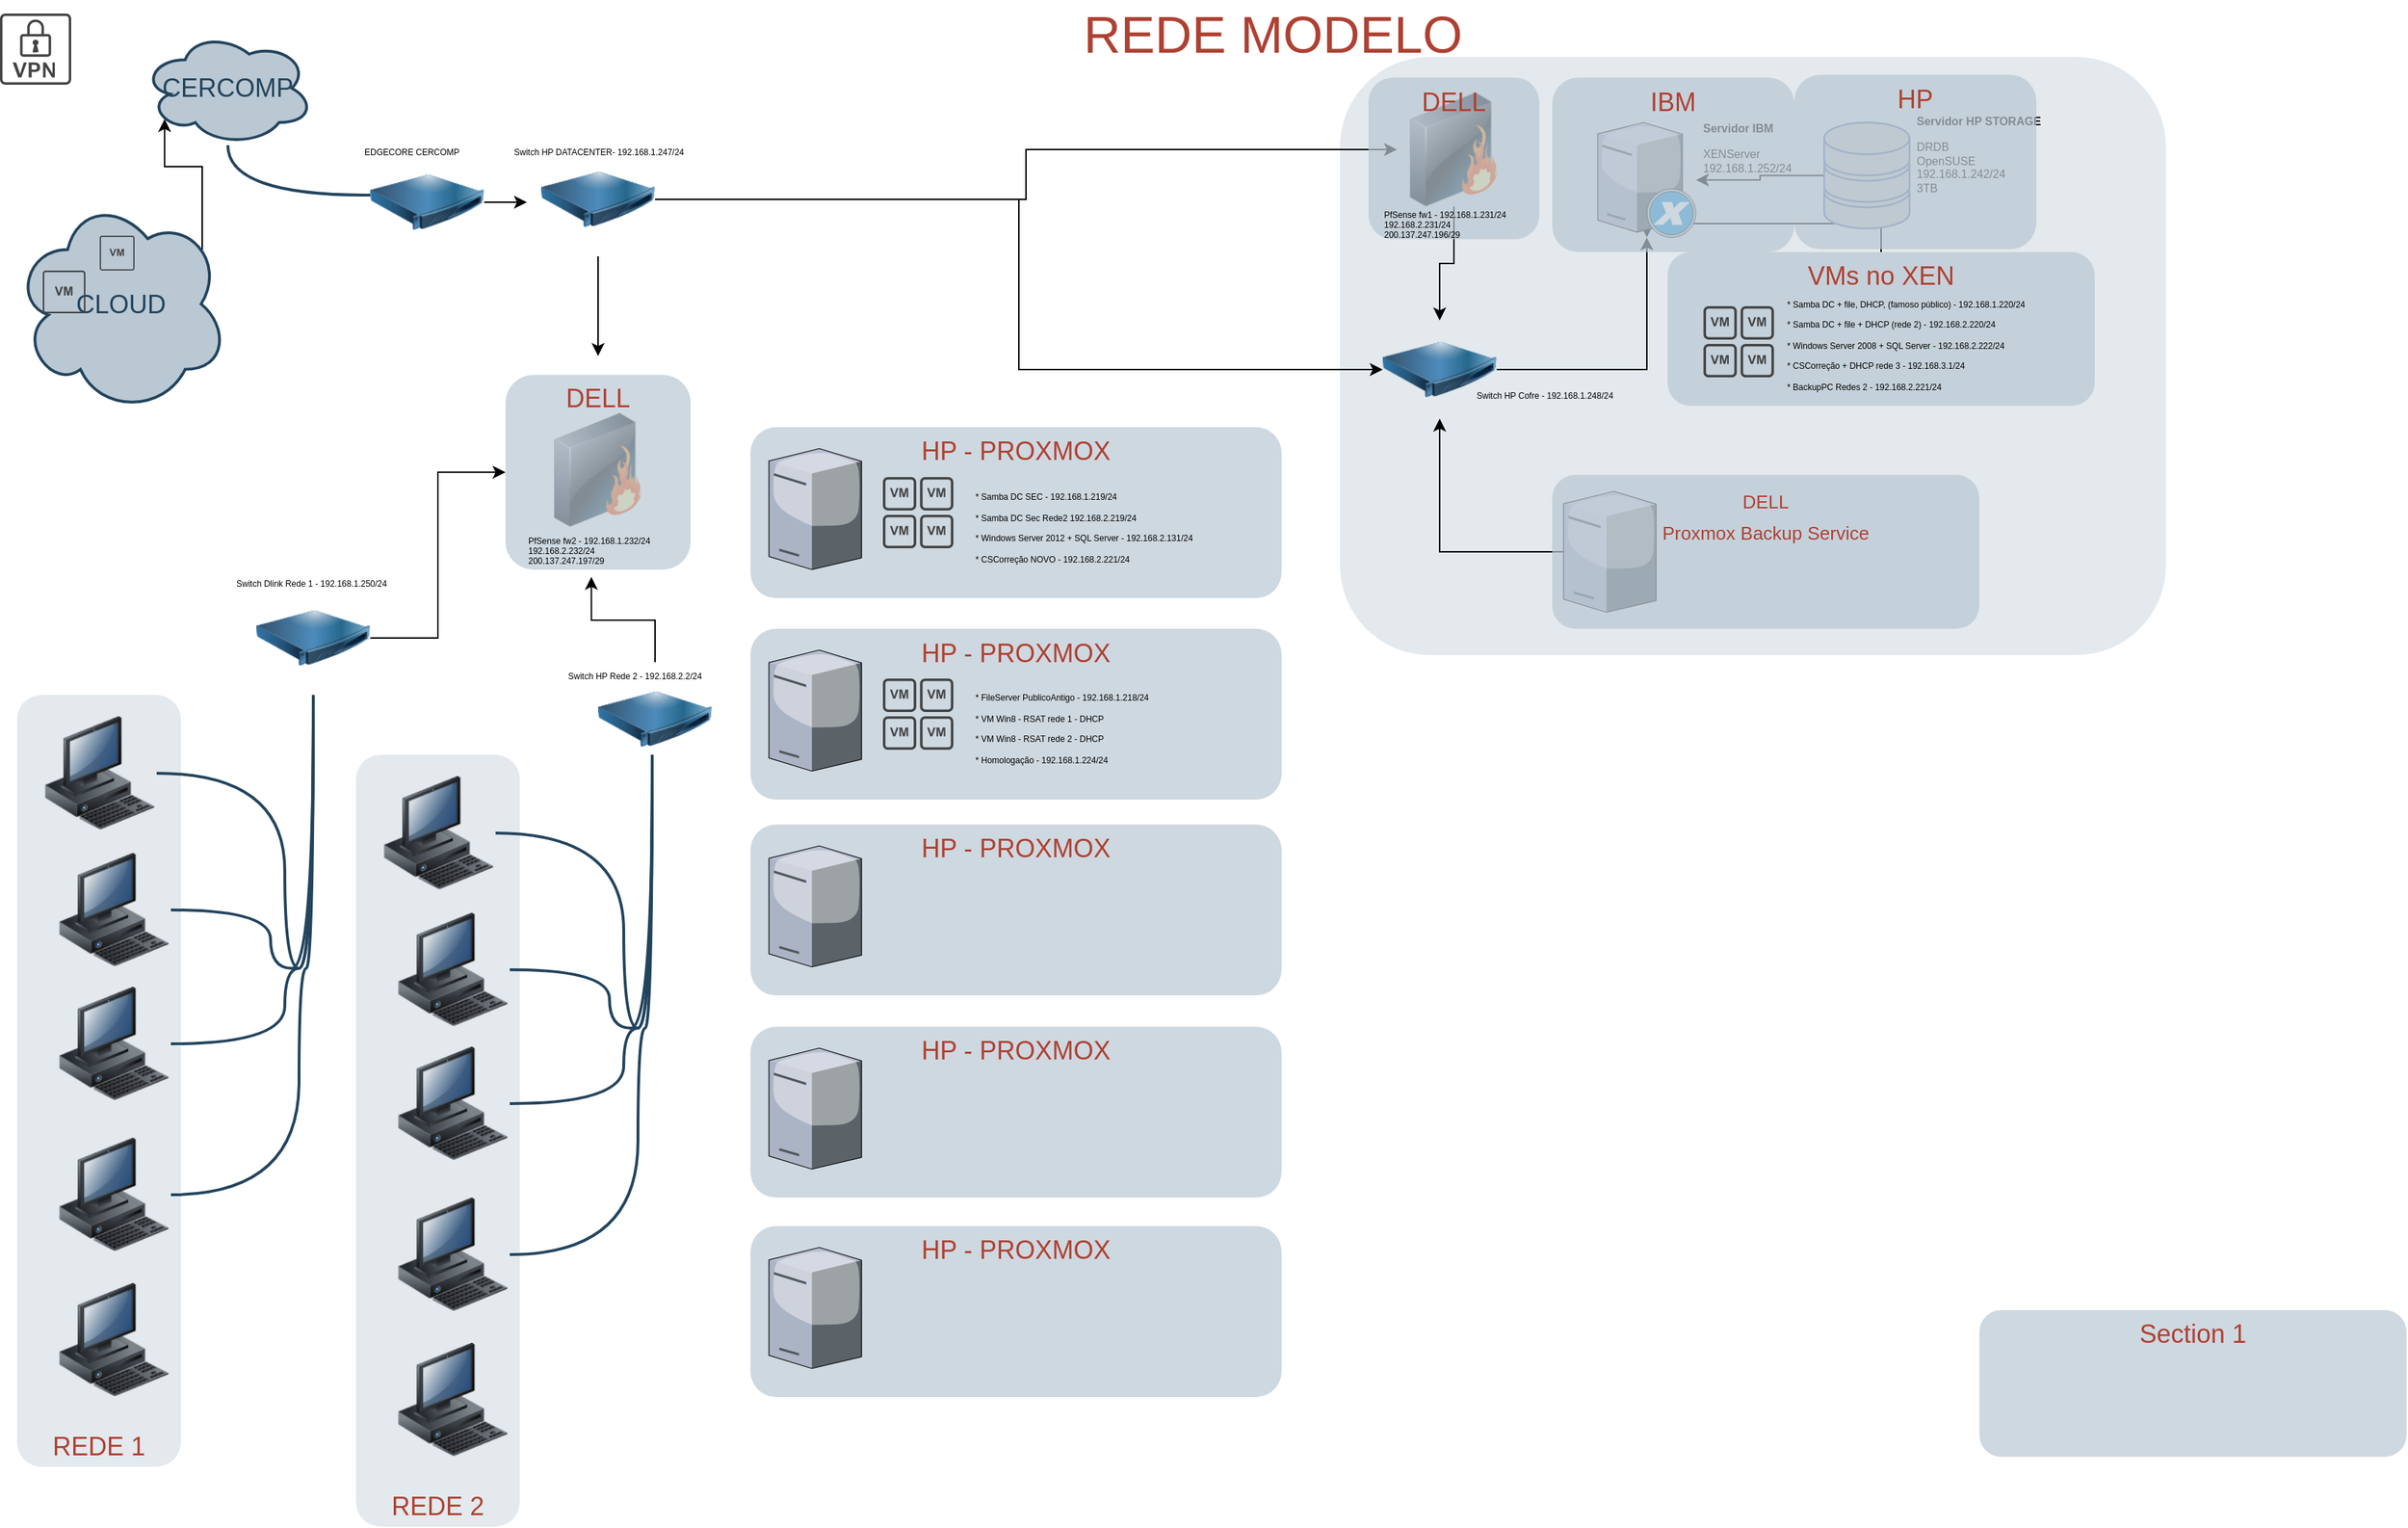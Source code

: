 <mxfile version="20.0.4" type="github">
  <diagram id="a45cf8ec-cd66-6f27-3ac3-be6e809c9e4a" name="Page-1">
    <mxGraphModel dx="1303" dy="700" grid="1" gridSize="10" guides="1" tooltips="1" connect="1" arrows="1" fold="1" page="1" pageScale="1" pageWidth="827" pageHeight="1169" background="none" math="0" shadow="0">
      <root>
        <mxCell id="0" />
        <mxCell id="1" parent="0" />
        <mxCell id="3" value="" style="rounded=1;whiteSpace=wrap;html=1;shadow=0;strokeColor=none;fillColor=#BAC8D3;gradientColor=none;fontSize=18;fontColor=#F08705;opacity=40;fontStyle=0;strokeWidth=3;" parent="1" vertex="1">
          <mxGeometry x="951" y="40" width="580" height="420" as="geometry" />
        </mxCell>
        <mxCell id="4" value="&lt;span&gt;Section 1&lt;/span&gt;" style="rounded=1;whiteSpace=wrap;html=1;shadow=0;strokeColor=none;fillColor=#BAC8D3;gradientColor=none;fontSize=18;fontColor=#AE4132;verticalAlign=top;opacity=70;fontStyle=0;strokeWidth=3;" parent="1" vertex="1">
          <mxGeometry x="1400" y="920" width="300" height="103" as="geometry" />
        </mxCell>
        <mxCell id="lxL178eFW0DsgaRUMhwb-195" style="edgeStyle=orthogonalEdgeStyle;rounded=0;orthogonalLoop=1;jettySize=auto;html=1;fontSize=6;" edge="1" parent="1" source="10" target="lxL178eFW0DsgaRUMhwb-188">
          <mxGeometry relative="1" as="geometry" />
        </mxCell>
        <mxCell id="10" value="VMs no XEN" style="rounded=1;whiteSpace=wrap;html=1;shadow=0;strokeColor=none;fillColor=#BAC8D3;gradientColor=none;fontSize=18;fontColor=#AE4132;verticalAlign=top;opacity=70;fontStyle=0;strokeWidth=3;" parent="1" vertex="1">
          <mxGeometry x="1181" y="177" width="300" height="108" as="geometry" />
        </mxCell>
        <mxCell id="16" value="REDE 1" style="rounded=1;whiteSpace=wrap;html=1;shadow=0;strokeColor=none;fillColor=#BAC8D3;gradientColor=none;fontSize=18;fontColor=#AE4132;verticalAlign=bottom;fontStyle=0;opacity=40;strokeWidth=3;" parent="1" vertex="1">
          <mxGeometry x="22" y="488" width="115" height="542" as="geometry" />
        </mxCell>
        <mxCell id="49" value="CERCOMP" style="ellipse;shape=cloud;whiteSpace=wrap;html=1;shadow=0;strokeColor=#23445D;fillColor=#BAC8D3;gradientColor=none;fontSize=18;fontColor=#23445D;fontStyle=0;gradientDirection=north;strokeWidth=2;" parent="1" vertex="1">
          <mxGeometry x="110" y="22" width="120" height="80" as="geometry" />
        </mxCell>
        <mxCell id="lxL178eFW0DsgaRUMhwb-231" style="edgeStyle=orthogonalEdgeStyle;rounded=0;orthogonalLoop=1;jettySize=auto;html=1;exitX=0.88;exitY=0.25;exitDx=0;exitDy=0;exitPerimeter=0;entryX=0.13;entryY=0.77;entryDx=0;entryDy=0;entryPerimeter=0;fontSize=13;" edge="1" parent="1" source="50" target="49">
          <mxGeometry relative="1" as="geometry" />
        </mxCell>
        <mxCell id="50" value="CLOUD" style="ellipse;shape=cloud;whiteSpace=wrap;html=1;shadow=0;strokeColor=#23445D;fillColor=#BAC8D3;gradientColor=none;fontSize=18;fontColor=#23445D;fontStyle=0;gradientDirection=north;strokeWidth=2;" parent="1" vertex="1">
          <mxGeometry x="20" y="137" width="150" height="153" as="geometry" />
        </mxCell>
        <mxCell id="79" value="" style="image;html=1;image=img/lib/clip_art/computers/Workstation_128x128.png;shadow=0;strokeColor=#000000;fillColor=#FFFFFF;gradientColor=none;fontSize=18;fontColor=#F08705;fontStyle=0" parent="1" vertex="1">
          <mxGeometry x="40" y="503" width="80" height="80" as="geometry" />
        </mxCell>
        <mxCell id="80" value="" style="image;html=1;image=img/lib/clip_art/computers/Workstation_128x128.png;shadow=0;strokeColor=#000000;fillColor=#FFFFFF;gradientColor=none;fontSize=18;fontColor=#F08705;fontStyle=0" parent="1" vertex="1">
          <mxGeometry x="50" y="599" width="80" height="80" as="geometry" />
        </mxCell>
        <mxCell id="81" value="" style="image;html=1;image=img/lib/clip_art/computers/Workstation_128x128.png;shadow=0;strokeColor=#000000;fillColor=#FFFFFF;gradientColor=none;fontSize=18;fontColor=#F08705;fontStyle=0" parent="1" vertex="1">
          <mxGeometry x="50" y="693" width="80" height="80" as="geometry" />
        </mxCell>
        <mxCell id="115" style="edgeStyle=orthogonalEdgeStyle;rounded=0;html=1;startArrow=none;startFill=0;endArrow=none;endFill=0;fontSize=18;fontColor=#F08705;strokeColor=#23445D;strokeWidth=2;curved=1;fontStyle=0" parent="1" target="49" edge="1">
          <mxGeometry relative="1" as="geometry">
            <mxPoint x="270" y="137" as="sourcePoint" />
          </mxGeometry>
        </mxCell>
        <mxCell id="117" style="edgeStyle=orthogonalEdgeStyle;rounded=0;html=1;startArrow=none;startFill=0;endArrow=none;endFill=0;fontSize=18;fontColor=#F08705;strokeColor=#23445D;strokeWidth=2;curved=1;fontStyle=0" parent="1" target="79" edge="1">
          <mxGeometry relative="1" as="geometry">
            <Array as="points">
              <mxPoint x="210" y="680" />
              <mxPoint x="210" y="543" />
            </Array>
            <mxPoint x="230" y="490" as="sourcePoint" />
          </mxGeometry>
        </mxCell>
        <mxCell id="118" style="edgeStyle=orthogonalEdgeStyle;rounded=0;html=1;startArrow=none;startFill=0;endArrow=none;endFill=0;fontSize=18;fontColor=#F08705;strokeColor=#23445D;strokeWidth=2;curved=1;fontStyle=0" parent="1" target="80" edge="1">
          <mxGeometry relative="1" as="geometry">
            <Array as="points">
              <mxPoint x="200" y="680" />
              <mxPoint x="200" y="639" />
            </Array>
            <mxPoint x="230" y="500" as="sourcePoint" />
          </mxGeometry>
        </mxCell>
        <mxCell id="119" style="edgeStyle=orthogonalEdgeStyle;rounded=0;html=1;startArrow=none;startFill=0;endArrow=none;endFill=0;fontSize=18;fontColor=#F08705;strokeColor=#23445D;strokeWidth=2;curved=1;fontStyle=0" parent="1" target="81" edge="1">
          <mxGeometry relative="1" as="geometry">
            <Array as="points">
              <mxPoint x="210" y="680" />
              <mxPoint x="210" y="733" />
            </Array>
            <mxPoint x="230" y="510" as="sourcePoint" />
          </mxGeometry>
        </mxCell>
        <mxCell id="156" value="" style="image;html=1;image=img/lib/clip_art/computers/Workstation_128x128.png;shadow=0;strokeColor=#000000;fillColor=#FFFFFF;gradientColor=none;fontSize=18;fontColor=#F08705;fontStyle=0" parent="1" vertex="1">
          <mxGeometry x="50" y="799" width="80" height="80" as="geometry" />
        </mxCell>
        <mxCell id="157" value="" style="image;html=1;image=img/lib/clip_art/computers/Workstation_128x128.png;shadow=0;strokeColor=#000000;fillColor=#FFFFFF;gradientColor=none;fontSize=18;fontColor=#F08705;fontStyle=0" parent="1" vertex="1">
          <mxGeometry x="50" y="901" width="80" height="80" as="geometry" />
        </mxCell>
        <mxCell id="158" style="edgeStyle=orthogonalEdgeStyle;rounded=0;html=1;startArrow=none;startFill=0;endArrow=none;endFill=0;fontSize=18;fontColor=#F08705;strokeColor=#23445D;strokeWidth=2;curved=1;fontStyle=0" parent="1" source="156" target="lxL178eFW0DsgaRUMhwb-215" edge="1">
          <mxGeometry relative="1" as="geometry">
            <Array as="points">
              <mxPoint x="220" y="839" />
              <mxPoint x="220" y="680" />
              <mxPoint x="230" y="680" />
            </Array>
            <mxPoint x="400" y="680" as="targetPoint" />
          </mxGeometry>
        </mxCell>
        <mxCell id="lxL178eFW0DsgaRUMhwb-182" style="edgeStyle=orthogonalEdgeStyle;rounded=0;orthogonalLoop=1;jettySize=auto;html=1;" edge="1" parent="1" source="162" target="lxL178eFW0DsgaRUMhwb-179">
          <mxGeometry relative="1" as="geometry">
            <mxPoint x="570" y="200" as="targetPoint" />
          </mxGeometry>
        </mxCell>
        <mxCell id="lxL178eFW0DsgaRUMhwb-199" style="edgeStyle=orthogonalEdgeStyle;rounded=0;orthogonalLoop=1;jettySize=auto;html=1;entryX=0;entryY=0.5;entryDx=0;entryDy=0;fontSize=6;" edge="1" parent="1" source="162" target="lxL178eFW0DsgaRUMhwb-184">
          <mxGeometry relative="1" as="geometry" />
        </mxCell>
        <mxCell id="lxL178eFW0DsgaRUMhwb-210" style="edgeStyle=orthogonalEdgeStyle;rounded=0;orthogonalLoop=1;jettySize=auto;html=1;fontSize=13;" edge="1" parent="1" source="162">
          <mxGeometry relative="1" as="geometry">
            <mxPoint x="430" y="250" as="targetPoint" />
          </mxGeometry>
        </mxCell>
        <mxCell id="162" value="" style="image;html=1;image=img/lib/clip_art/networking/Concentrator_128x128.png;shadow=0;strokeColor=#000000;fillColor=#F2F2F2;gradientColor=none;fontSize=18;fontColor=#F08705;fontStyle=0" parent="1" vertex="1">
          <mxGeometry x="390" y="100" width="80" height="80" as="geometry" />
        </mxCell>
        <mxCell id="168" value="&lt;div&gt;REDE MODELO&lt;/div&gt;" style="text;html=1;strokeColor=none;fillColor=none;align=center;verticalAlign=middle;whiteSpace=wrap;overflow=hidden;shadow=0;fontSize=36;fontColor=#AE4132;fontStyle=0" parent="1" vertex="1">
          <mxGeometry x="214" width="1380" height="45" as="geometry" />
        </mxCell>
        <mxCell id="171" style="edgeStyle=orthogonalEdgeStyle;rounded=0;jumpStyle=none;html=1;exitX=0;exitY=0.5;entryX=0;entryY=0.5;shadow=0;labelBackgroundColor=none;startArrow=none;startFill=0;endArrow=classic;endFill=1;endSize=6;jettySize=auto;orthogonalLoop=1;strokeColor=#23445D;strokeWidth=2;fillColor=#F08705;fontFamily=Helvetica;fontSize=14;fontColor=#F08705;align=left;fontStyle=0" parent="1" source="168" target="168" edge="1">
          <mxGeometry relative="1" as="geometry" />
        </mxCell>
        <mxCell id="lxL178eFW0DsgaRUMhwb-172" value="" style="image;html=1;image=img/lib/clip_art/networking/Firewall_128x128.png;shadow=0;strokeColor=#000000;fillColor=#FFFFFF;gradientColor=none;fontSize=18;fontColor=#F08705;fontStyle=0" vertex="1" parent="1">
          <mxGeometry x="390" y="290" width="80" height="80" as="geometry" />
        </mxCell>
        <mxCell id="lxL178eFW0DsgaRUMhwb-178" style="edgeStyle=orthogonalEdgeStyle;rounded=0;orthogonalLoop=1;jettySize=auto;html=1;exitX=1;exitY=0.5;exitDx=0;exitDy=0;" edge="1" parent="1" source="lxL178eFW0DsgaRUMhwb-173">
          <mxGeometry relative="1" as="geometry">
            <mxPoint x="380" y="141.667" as="targetPoint" />
          </mxGeometry>
        </mxCell>
        <mxCell id="lxL178eFW0DsgaRUMhwb-173" value="" style="image;html=1;image=img/lib/clip_art/networking/Concentrator_128x128.png;shadow=0;strokeColor=#000000;fillColor=#F2F2F2;gradientColor=none;fontSize=18;fontColor=#F08705;fontStyle=0" vertex="1" parent="1">
          <mxGeometry x="270" y="102" width="80" height="80" as="geometry" />
        </mxCell>
        <mxCell id="lxL178eFW0DsgaRUMhwb-185" value="" style="edgeStyle=orthogonalEdgeStyle;rounded=0;orthogonalLoop=1;jettySize=auto;html=1;" edge="1" parent="1" source="lxL178eFW0DsgaRUMhwb-179" target="lxL178eFW0DsgaRUMhwb-184">
          <mxGeometry relative="1" as="geometry" />
        </mxCell>
        <mxCell id="lxL178eFW0DsgaRUMhwb-179" value="" style="image;html=1;image=img/lib/clip_art/networking/Firewall_128x128.png;shadow=0;strokeColor=#000000;fillColor=#FFFFFF;gradientColor=none;fontSize=18;fontColor=#F08705;fontStyle=0" vertex="1" parent="1">
          <mxGeometry x="991" y="65" width="80" height="80" as="geometry" />
        </mxCell>
        <mxCell id="lxL178eFW0DsgaRUMhwb-187" style="edgeStyle=orthogonalEdgeStyle;rounded=0;orthogonalLoop=1;jettySize=auto;html=1;" edge="1" parent="1" source="lxL178eFW0DsgaRUMhwb-184" target="lxL178eFW0DsgaRUMhwb-188">
          <mxGeometry relative="1" as="geometry">
            <mxPoint x="1181" y="145" as="targetPoint" />
          </mxGeometry>
        </mxCell>
        <mxCell id="lxL178eFW0DsgaRUMhwb-184" value="" style="image;html=1;image=img/lib/clip_art/networking/Concentrator_128x128.png;shadow=0;strokeColor=#000000;fillColor=#F2F2F2;gradientColor=none;fontSize=18;fontColor=#F08705;fontStyle=0" vertex="1" parent="1">
          <mxGeometry x="981" y="225" width="80" height="69" as="geometry" />
        </mxCell>
        <mxCell id="lxL178eFW0DsgaRUMhwb-188" value="" style="verticalLabelPosition=bottom;sketch=0;aspect=fixed;html=1;verticalAlign=top;strokeColor=none;align=center;outlineConnect=0;shape=mxgraph.citrix.xencenter;" vertex="1" parent="1">
          <mxGeometry x="1132" y="86" width="69" height="80.8" as="geometry" />
        </mxCell>
        <mxCell id="lxL178eFW0DsgaRUMhwb-192" style="edgeStyle=orthogonalEdgeStyle;rounded=0;orthogonalLoop=1;jettySize=auto;html=1;fontSize=8;" edge="1" parent="1" source="lxL178eFW0DsgaRUMhwb-189" target="lxL178eFW0DsgaRUMhwb-188">
          <mxGeometry relative="1" as="geometry" />
        </mxCell>
        <mxCell id="lxL178eFW0DsgaRUMhwb-189" value="" style="fontColor=#0066CC;verticalAlign=top;verticalLabelPosition=bottom;labelPosition=center;align=center;html=1;outlineConnect=0;fillColor=#CCCCCC;strokeColor=#6881B3;gradientColor=none;gradientDirection=north;strokeWidth=2;shape=mxgraph.networks.storage;" vertex="1" parent="1">
          <mxGeometry x="1291" y="86" width="60" height="74.5" as="geometry" />
        </mxCell>
        <mxCell id="lxL178eFW0DsgaRUMhwb-190" value="&lt;h1 style=&quot;font-size: 8px;&quot;&gt;Servidor IBM&lt;br&gt;&lt;/h1&gt;&lt;p style=&quot;font-size: 8px;&quot;&gt;&lt;font style=&quot;font-size: 8px;&quot;&gt;XENServer&lt;br&gt;192.168.1.252/24&lt;br&gt;&lt;/font&gt;&lt;/p&gt;&lt;p style=&quot;font-size: 8px;&quot;&gt;&lt;font style=&quot;font-size: 8px;&quot;&gt;&lt;br&gt;&lt;/font&gt;&lt;/p&gt;" style="text;html=1;strokeColor=none;fillColor=none;spacing=5;spacingTop=-20;whiteSpace=wrap;overflow=hidden;rounded=0;" vertex="1" parent="1">
          <mxGeometry x="1201" y="90.5" width="100" height="70" as="geometry" />
        </mxCell>
        <mxCell id="lxL178eFW0DsgaRUMhwb-191" value="&lt;h1 style=&quot;font-size: 8px;&quot;&gt;Servidor HP STORAGE&lt;br&gt;&lt;/h1&gt;&lt;p style=&quot;font-size: 8px;&quot;&gt;&lt;font style=&quot;font-size: 8px;&quot;&gt;DRDB&lt;br&gt;OpenSUSE&lt;br&gt;192.168.1.242/24&lt;br&gt;3TB&lt;br&gt;&lt;/font&gt;&lt;/p&gt;&lt;p style=&quot;font-size: 8px;&quot;&gt;&lt;font style=&quot;font-size: 8px;&quot;&gt;&lt;br&gt;&lt;/font&gt;&lt;/p&gt;" style="text;html=1;strokeColor=none;fillColor=none;spacing=5;spacingTop=-20;whiteSpace=wrap;overflow=hidden;rounded=0;" vertex="1" parent="1">
          <mxGeometry x="1351" y="86" width="100" height="70" as="geometry" />
        </mxCell>
        <mxCell id="lxL178eFW0DsgaRUMhwb-193" value="" style="sketch=0;pointerEvents=1;shadow=0;dashed=0;html=1;strokeColor=none;fillColor=#434445;aspect=fixed;labelPosition=center;verticalLabelPosition=bottom;verticalAlign=top;align=center;outlineConnect=0;shape=mxgraph.vvd.vm_group;fontSize=8;" vertex="1" parent="1">
          <mxGeometry x="1206.25" y="215" width="49.5" height="50" as="geometry" />
        </mxCell>
        <mxCell id="lxL178eFW0DsgaRUMhwb-194" value="&lt;font style=&quot;font-size: 6px;&quot;&gt;* Samba DC + file, DHCP, (famoso público) - 192.168.1.220/24&lt;br&gt;* Samba DC + file + DHCP (rede 2) - 192.168.2.220/24&lt;br&gt;* Windows Server 2008 + SQL Server - 192.168.2.222/24&lt;br&gt;* CSCorreção + DHCP rede 3 - 192.168.3.1/24 &lt;br&gt;* BackupPC Redes 2 - 192.168.2.221/24 &lt;br&gt;&lt;/font&gt;" style="text;html=1;strokeColor=none;fillColor=none;spacing=5;spacingTop=-20;whiteSpace=wrap;overflow=hidden;rounded=0;" vertex="1" parent="1">
          <mxGeometry x="1260" y="215" width="190" height="70" as="geometry" />
        </mxCell>
        <mxCell id="lxL178eFW0DsgaRUMhwb-196" value="IBM" style="rounded=1;whiteSpace=wrap;html=1;shadow=0;strokeColor=none;fillColor=#BAC8D3;gradientColor=none;fontSize=18;fontColor=#AE4132;verticalAlign=top;opacity=70;fontStyle=0;strokeWidth=3;" vertex="1" parent="1">
          <mxGeometry x="1100" y="54.5" width="170" height="122.5" as="geometry" />
        </mxCell>
        <mxCell id="lxL178eFW0DsgaRUMhwb-197" value="HP" style="rounded=1;whiteSpace=wrap;html=1;shadow=0;strokeColor=none;fillColor=#BAC8D3;gradientColor=none;fontSize=18;fontColor=#AE4132;verticalAlign=top;opacity=70;fontStyle=0;strokeWidth=3;" vertex="1" parent="1">
          <mxGeometry x="1270" y="52.5" width="170" height="122.5" as="geometry" />
        </mxCell>
        <mxCell id="lxL178eFW0DsgaRUMhwb-198" value="DELL" style="rounded=1;whiteSpace=wrap;html=1;shadow=0;strokeColor=none;fillColor=#BAC8D3;gradientColor=none;fontSize=18;fontColor=#AE4132;verticalAlign=top;opacity=70;fontStyle=0;strokeWidth=3;" vertex="1" parent="1">
          <mxGeometry x="971" y="54.5" width="120" height="113.5" as="geometry" />
        </mxCell>
        <mxCell id="lxL178eFW0DsgaRUMhwb-200" value="Switch HP Cofre - 192.168.1.248/24" style="text;strokeColor=none;fillColor=none;align=left;verticalAlign=top;spacingLeft=4;spacingRight=4;overflow=hidden;rotatable=0;points=[[0,0.5],[1,0.5]];portConstraint=eastwest;fontSize=6;" vertex="1" parent="1">
          <mxGeometry x="1041" y="268" width="110" height="26" as="geometry" />
        </mxCell>
        <mxCell id="lxL178eFW0DsgaRUMhwb-201" value="PfSense fw1 - 192.168.1.231/24&#xa;192.168.2.231/24&#xa;200.137.247.196/29" style="text;strokeColor=none;fillColor=none;align=left;verticalAlign=top;spacingLeft=4;spacingRight=4;overflow=hidden;rotatable=0;points=[[0,0.5],[1,0.5]];portConstraint=eastwest;fontSize=6;" vertex="1" parent="1">
          <mxGeometry x="976" y="141" width="110" height="36" as="geometry" />
        </mxCell>
        <mxCell id="lxL178eFW0DsgaRUMhwb-204" style="edgeStyle=orthogonalEdgeStyle;rounded=0;orthogonalLoop=1;jettySize=auto;html=1;fontSize=6;" edge="1" parent="1" source="lxL178eFW0DsgaRUMhwb-203" target="lxL178eFW0DsgaRUMhwb-184">
          <mxGeometry relative="1" as="geometry" />
        </mxCell>
        <mxCell id="lxL178eFW0DsgaRUMhwb-203" value="" style="verticalLabelPosition=bottom;sketch=0;aspect=fixed;html=1;verticalAlign=top;strokeColor=none;align=center;outlineConnect=0;shape=mxgraph.citrix.license_server;fontSize=6;" vertex="1" parent="1">
          <mxGeometry x="1108" y="345" width="65" height="85" as="geometry" />
        </mxCell>
        <mxCell id="lxL178eFW0DsgaRUMhwb-205" value="&lt;font style=&quot;font-size: 13px;&quot;&gt;DELL &lt;br&gt;Proxmox Backup Service&lt;/font&gt;" style="rounded=1;whiteSpace=wrap;html=1;shadow=0;strokeColor=none;fillColor=#BAC8D3;gradientColor=none;fontSize=18;fontColor=#AE4132;verticalAlign=top;opacity=70;fontStyle=0;strokeWidth=3;" vertex="1" parent="1">
          <mxGeometry x="1100" y="333.5" width="300" height="108" as="geometry" />
        </mxCell>
        <mxCell id="lxL178eFW0DsgaRUMhwb-207" value="DELL" style="rounded=1;whiteSpace=wrap;html=1;shadow=0;strokeColor=none;fillColor=#BAC8D3;gradientColor=none;fontSize=18;fontColor=#AE4132;verticalAlign=top;opacity=70;fontStyle=0;strokeWidth=3;" vertex="1" parent="1">
          <mxGeometry x="365" y="263.25" width="130" height="136.75" as="geometry" />
        </mxCell>
        <mxCell id="lxL178eFW0DsgaRUMhwb-208" value="PfSense fw2 - 192.168.1.232/24&#xa;192.168.2.232/24&#xa;200.137.247.197/29" style="text;strokeColor=none;fillColor=none;align=left;verticalAlign=top;spacingLeft=4;spacingRight=4;overflow=hidden;rotatable=0;points=[[0,0.5],[1,0.5]];portConstraint=eastwest;fontSize=6;" vertex="1" parent="1">
          <mxGeometry x="375" y="370" width="110" height="36" as="geometry" />
        </mxCell>
        <mxCell id="lxL178eFW0DsgaRUMhwb-213" value="Switch HP DATACENTER- 192.168.1.247/24" style="text;strokeColor=none;fillColor=none;align=left;verticalAlign=top;spacingLeft=4;spacingRight=4;overflow=hidden;rotatable=0;points=[[0,0.5],[1,0.5]];portConstraint=eastwest;fontSize=6;" vertex="1" parent="1">
          <mxGeometry x="365" y="97" width="134" height="26" as="geometry" />
        </mxCell>
        <mxCell id="lxL178eFW0DsgaRUMhwb-214" value="EDGECORE CERCOMP&#xa;" style="text;strokeColor=none;fillColor=none;align=left;verticalAlign=top;spacingLeft=4;spacingRight=4;overflow=hidden;rotatable=0;points=[[0,0.5],[1,0.5]];portConstraint=eastwest;fontSize=6;" vertex="1" parent="1">
          <mxGeometry x="260" y="97" width="80" height="26" as="geometry" />
        </mxCell>
        <mxCell id="lxL178eFW0DsgaRUMhwb-216" style="edgeStyle=orthogonalEdgeStyle;rounded=0;orthogonalLoop=1;jettySize=auto;html=1;entryX=0;entryY=0.5;entryDx=0;entryDy=0;fontSize=13;" edge="1" parent="1" source="lxL178eFW0DsgaRUMhwb-215" target="lxL178eFW0DsgaRUMhwb-207">
          <mxGeometry relative="1" as="geometry" />
        </mxCell>
        <mxCell id="lxL178eFW0DsgaRUMhwb-215" value="" style="image;html=1;image=img/lib/clip_art/networking/Concentrator_128x128.png;shadow=0;strokeColor=#000000;fillColor=#F2F2F2;gradientColor=none;fontSize=18;fontColor=#F08705;fontStyle=0" vertex="1" parent="1">
          <mxGeometry x="190" y="408" width="80" height="80" as="geometry" />
        </mxCell>
        <mxCell id="lxL178eFW0DsgaRUMhwb-218" style="edgeStyle=orthogonalEdgeStyle;rounded=0;orthogonalLoop=1;jettySize=auto;html=1;entryX=0.457;entryY=0.975;entryDx=0;entryDy=0;entryPerimeter=0;fontSize=13;" edge="1" parent="1" source="lxL178eFW0DsgaRUMhwb-217" target="lxL178eFW0DsgaRUMhwb-208">
          <mxGeometry relative="1" as="geometry" />
        </mxCell>
        <mxCell id="lxL178eFW0DsgaRUMhwb-217" value="" style="image;html=1;image=img/lib/clip_art/networking/Concentrator_128x128.png;shadow=0;strokeColor=#000000;fillColor=#F2F2F2;gradientColor=none;fontSize=18;fontColor=#F08705;fontStyle=0" vertex="1" parent="1">
          <mxGeometry x="430" y="465" width="80" height="80" as="geometry" />
        </mxCell>
        <mxCell id="lxL178eFW0DsgaRUMhwb-219" value="REDE 2" style="rounded=1;whiteSpace=wrap;html=1;shadow=0;strokeColor=none;fillColor=#BAC8D3;gradientColor=none;fontSize=18;fontColor=#AE4132;verticalAlign=bottom;fontStyle=0;opacity=40;strokeWidth=3;" vertex="1" parent="1">
          <mxGeometry x="260" y="530" width="115" height="542" as="geometry" />
        </mxCell>
        <mxCell id="lxL178eFW0DsgaRUMhwb-220" value="" style="image;html=1;image=img/lib/clip_art/computers/Workstation_128x128.png;shadow=0;strokeColor=#000000;fillColor=#FFFFFF;gradientColor=none;fontSize=18;fontColor=#F08705;fontStyle=0" vertex="1" parent="1">
          <mxGeometry x="278" y="545" width="80" height="80" as="geometry" />
        </mxCell>
        <mxCell id="lxL178eFW0DsgaRUMhwb-221" value="" style="image;html=1;image=img/lib/clip_art/computers/Workstation_128x128.png;shadow=0;strokeColor=#000000;fillColor=#FFFFFF;gradientColor=none;fontSize=18;fontColor=#F08705;fontStyle=0" vertex="1" parent="1">
          <mxGeometry x="288" y="641" width="80" height="80" as="geometry" />
        </mxCell>
        <mxCell id="lxL178eFW0DsgaRUMhwb-222" value="" style="image;html=1;image=img/lib/clip_art/computers/Workstation_128x128.png;shadow=0;strokeColor=#000000;fillColor=#FFFFFF;gradientColor=none;fontSize=18;fontColor=#F08705;fontStyle=0" vertex="1" parent="1">
          <mxGeometry x="288" y="735" width="80" height="80" as="geometry" />
        </mxCell>
        <mxCell id="lxL178eFW0DsgaRUMhwb-223" style="edgeStyle=orthogonalEdgeStyle;rounded=0;html=1;startArrow=none;startFill=0;endArrow=none;endFill=0;fontSize=18;fontColor=#F08705;strokeColor=#23445D;strokeWidth=2;curved=1;fontStyle=0" edge="1" parent="1" target="lxL178eFW0DsgaRUMhwb-220">
          <mxGeometry relative="1" as="geometry">
            <Array as="points">
              <mxPoint x="448" y="722" />
              <mxPoint x="448" y="585" />
            </Array>
            <mxPoint x="468" y="532" as="sourcePoint" />
          </mxGeometry>
        </mxCell>
        <mxCell id="lxL178eFW0DsgaRUMhwb-224" style="edgeStyle=orthogonalEdgeStyle;rounded=0;html=1;startArrow=none;startFill=0;endArrow=none;endFill=0;fontSize=18;fontColor=#F08705;strokeColor=#23445D;strokeWidth=2;curved=1;fontStyle=0" edge="1" parent="1" target="lxL178eFW0DsgaRUMhwb-221">
          <mxGeometry relative="1" as="geometry">
            <Array as="points">
              <mxPoint x="438" y="722" />
              <mxPoint x="438" y="681" />
            </Array>
            <mxPoint x="468" y="542" as="sourcePoint" />
          </mxGeometry>
        </mxCell>
        <mxCell id="lxL178eFW0DsgaRUMhwb-225" style="edgeStyle=orthogonalEdgeStyle;rounded=0;html=1;startArrow=none;startFill=0;endArrow=none;endFill=0;fontSize=18;fontColor=#F08705;strokeColor=#23445D;strokeWidth=2;curved=1;fontStyle=0" edge="1" parent="1" target="lxL178eFW0DsgaRUMhwb-222">
          <mxGeometry relative="1" as="geometry">
            <Array as="points">
              <mxPoint x="448" y="722" />
              <mxPoint x="448" y="775" />
            </Array>
            <mxPoint x="468" y="552" as="sourcePoint" />
          </mxGeometry>
        </mxCell>
        <mxCell id="lxL178eFW0DsgaRUMhwb-226" value="" style="image;html=1;image=img/lib/clip_art/computers/Workstation_128x128.png;shadow=0;strokeColor=#000000;fillColor=#FFFFFF;gradientColor=none;fontSize=18;fontColor=#F08705;fontStyle=0" vertex="1" parent="1">
          <mxGeometry x="288" y="841" width="80" height="80" as="geometry" />
        </mxCell>
        <mxCell id="lxL178eFW0DsgaRUMhwb-227" value="" style="image;html=1;image=img/lib/clip_art/computers/Workstation_128x128.png;shadow=0;strokeColor=#000000;fillColor=#FFFFFF;gradientColor=none;fontSize=18;fontColor=#F08705;fontStyle=0" vertex="1" parent="1">
          <mxGeometry x="288" y="943" width="80" height="80" as="geometry" />
        </mxCell>
        <mxCell id="lxL178eFW0DsgaRUMhwb-228" style="edgeStyle=orthogonalEdgeStyle;rounded=0;html=1;startArrow=none;startFill=0;endArrow=none;endFill=0;fontSize=18;fontColor=#F08705;strokeColor=#23445D;strokeWidth=2;curved=1;fontStyle=0" edge="1" parent="1" source="lxL178eFW0DsgaRUMhwb-226">
          <mxGeometry relative="1" as="geometry">
            <Array as="points">
              <mxPoint x="458" y="881" />
              <mxPoint x="458" y="722" />
              <mxPoint x="468" y="722" />
            </Array>
            <mxPoint x="468" y="530" as="targetPoint" />
          </mxGeometry>
        </mxCell>
        <mxCell id="lxL178eFW0DsgaRUMhwb-229" value="Switch Dlink Rede 1 - 192.168.1.250/24" style="text;strokeColor=none;fillColor=none;align=left;verticalAlign=top;spacingLeft=4;spacingRight=4;overflow=hidden;rotatable=0;points=[[0,0.5],[1,0.5]];portConstraint=eastwest;fontSize=6;" vertex="1" parent="1">
          <mxGeometry x="170" y="400" width="134" height="26" as="geometry" />
        </mxCell>
        <mxCell id="lxL178eFW0DsgaRUMhwb-230" value="Switch HP Rede 2 - 192.168.2.2/24" style="text;strokeColor=none;fillColor=none;align=left;verticalAlign=top;spacingLeft=4;spacingRight=4;overflow=hidden;rotatable=0;points=[[0,0.5],[1,0.5]];portConstraint=eastwest;fontSize=6;" vertex="1" parent="1">
          <mxGeometry x="403" y="465" width="134" height="26" as="geometry" />
        </mxCell>
        <mxCell id="lxL178eFW0DsgaRUMhwb-232" value="" style="sketch=0;pointerEvents=1;shadow=0;dashed=0;html=1;strokeColor=none;fillColor=#434445;aspect=fixed;labelPosition=center;verticalLabelPosition=bottom;verticalAlign=top;align=center;outlineConnect=0;shape=mxgraph.vvd.virtual_machine;fontSize=13;" vertex="1" parent="1">
          <mxGeometry x="80" y="165.5" width="24.5" height="24.5" as="geometry" />
        </mxCell>
        <mxCell id="lxL178eFW0DsgaRUMhwb-233" value="" style="sketch=0;pointerEvents=1;shadow=0;dashed=0;html=1;strokeColor=none;fillColor=#434445;aspect=fixed;labelPosition=center;verticalLabelPosition=bottom;verticalAlign=top;align=center;outlineConnect=0;shape=mxgraph.vvd.virtual_machine;fontSize=13;" vertex="1" parent="1">
          <mxGeometry x="40" y="190" width="30" height="30" as="geometry" />
        </mxCell>
        <mxCell id="lxL178eFW0DsgaRUMhwb-235" value="" style="sketch=0;pointerEvents=1;shadow=0;dashed=0;html=1;strokeColor=none;fillColor=#434445;aspect=fixed;labelPosition=center;verticalLabelPosition=bottom;verticalAlign=top;align=center;outlineConnect=0;shape=mxgraph.vvd.vpn;fontSize=13;" vertex="1" parent="1">
          <mxGeometry x="10" y="9.5" width="50" height="50" as="geometry" />
        </mxCell>
        <mxCell id="lxL178eFW0DsgaRUMhwb-238" value="HP - PROXMOX" style="rounded=1;whiteSpace=wrap;html=1;shadow=0;strokeColor=none;fillColor=#BAC8D3;gradientColor=none;fontSize=18;fontColor=#AE4132;verticalAlign=top;opacity=70;fontStyle=0;strokeWidth=3;" vertex="1" parent="1">
          <mxGeometry x="537" y="300" width="373" height="120" as="geometry" />
        </mxCell>
        <mxCell id="lxL178eFW0DsgaRUMhwb-239" value="" style="verticalLabelPosition=bottom;sketch=0;aspect=fixed;html=1;verticalAlign=top;strokeColor=none;align=center;outlineConnect=0;shape=mxgraph.citrix.license_server;fontSize=13;" vertex="1" parent="1">
          <mxGeometry x="550" y="315" width="65" height="85" as="geometry" />
        </mxCell>
        <mxCell id="lxL178eFW0DsgaRUMhwb-244" value="" style="sketch=0;pointerEvents=1;shadow=0;dashed=0;html=1;strokeColor=none;fillColor=#434445;aspect=fixed;labelPosition=center;verticalLabelPosition=bottom;verticalAlign=top;align=center;outlineConnect=0;shape=mxgraph.vvd.vm_group;fontSize=8;" vertex="1" parent="1">
          <mxGeometry x="630" y="335" width="49.5" height="50" as="geometry" />
        </mxCell>
        <mxCell id="lxL178eFW0DsgaRUMhwb-245" value="&lt;br&gt;&lt;div&gt;&lt;font style=&quot;font-size: 6px;&quot;&gt;* Samba DC SEC - 192.168.1.219/24&lt;/font&gt;&lt;/div&gt;&lt;font style=&quot;font-size: 6px;&quot;&gt;* Samba DC Sec Rede2 192.168.2.219/24&lt;br&gt;* Windows Server 2012 + SQL Server - 192.168.2.131/24&lt;br&gt;* CSCorreção NOVO - 192.168.2.221/24 &lt;br&gt;&lt;br&gt;&lt;/font&gt;" style="text;html=1;strokeColor=none;fillColor=none;spacing=5;spacingTop=-20;whiteSpace=wrap;overflow=hidden;rounded=0;" vertex="1" parent="1">
          <mxGeometry x="690" y="336" width="190" height="70" as="geometry" />
        </mxCell>
        <mxCell id="lxL178eFW0DsgaRUMhwb-246" value="HP - PROXMOX" style="rounded=1;whiteSpace=wrap;html=1;shadow=0;strokeColor=none;fillColor=#BAC8D3;gradientColor=none;fontSize=18;fontColor=#AE4132;verticalAlign=top;opacity=70;fontStyle=0;strokeWidth=3;" vertex="1" parent="1">
          <mxGeometry x="537" y="441.5" width="373" height="120" as="geometry" />
        </mxCell>
        <mxCell id="lxL178eFW0DsgaRUMhwb-247" value="" style="verticalLabelPosition=bottom;sketch=0;aspect=fixed;html=1;verticalAlign=top;strokeColor=none;align=center;outlineConnect=0;shape=mxgraph.citrix.license_server;fontSize=13;" vertex="1" parent="1">
          <mxGeometry x="550" y="456.5" width="65" height="85" as="geometry" />
        </mxCell>
        <mxCell id="lxL178eFW0DsgaRUMhwb-248" value="" style="sketch=0;pointerEvents=1;shadow=0;dashed=0;html=1;strokeColor=none;fillColor=#434445;aspect=fixed;labelPosition=center;verticalLabelPosition=bottom;verticalAlign=top;align=center;outlineConnect=0;shape=mxgraph.vvd.vm_group;fontSize=8;" vertex="1" parent="1">
          <mxGeometry x="630" y="476.5" width="49.5" height="50" as="geometry" />
        </mxCell>
        <mxCell id="lxL178eFW0DsgaRUMhwb-250" value="HP - PROXMOX" style="rounded=1;whiteSpace=wrap;html=1;shadow=0;strokeColor=none;fillColor=#BAC8D3;gradientColor=none;fontSize=18;fontColor=#AE4132;verticalAlign=top;opacity=70;fontStyle=0;strokeWidth=3;" vertex="1" parent="1">
          <mxGeometry x="537" y="579" width="373" height="120" as="geometry" />
        </mxCell>
        <mxCell id="lxL178eFW0DsgaRUMhwb-251" value="" style="verticalLabelPosition=bottom;sketch=0;aspect=fixed;html=1;verticalAlign=top;strokeColor=none;align=center;outlineConnect=0;shape=mxgraph.citrix.license_server;fontSize=13;" vertex="1" parent="1">
          <mxGeometry x="550" y="594" width="65" height="85" as="geometry" />
        </mxCell>
        <mxCell id="lxL178eFW0DsgaRUMhwb-254" value="HP - PROXMOX" style="rounded=1;whiteSpace=wrap;html=1;shadow=0;strokeColor=none;fillColor=#BAC8D3;gradientColor=none;fontSize=18;fontColor=#AE4132;verticalAlign=top;opacity=70;fontStyle=0;strokeWidth=3;" vertex="1" parent="1">
          <mxGeometry x="537" y="721" width="373" height="120" as="geometry" />
        </mxCell>
        <mxCell id="lxL178eFW0DsgaRUMhwb-255" value="" style="verticalLabelPosition=bottom;sketch=0;aspect=fixed;html=1;verticalAlign=top;strokeColor=none;align=center;outlineConnect=0;shape=mxgraph.citrix.license_server;fontSize=13;" vertex="1" parent="1">
          <mxGeometry x="550" y="736" width="65" height="85" as="geometry" />
        </mxCell>
        <mxCell id="lxL178eFW0DsgaRUMhwb-258" value="HP - PROXMOX" style="rounded=1;whiteSpace=wrap;html=1;shadow=0;strokeColor=none;fillColor=#BAC8D3;gradientColor=none;fontSize=18;fontColor=#AE4132;verticalAlign=top;opacity=70;fontStyle=0;strokeWidth=3;" vertex="1" parent="1">
          <mxGeometry x="537" y="861" width="373" height="120" as="geometry" />
        </mxCell>
        <mxCell id="lxL178eFW0DsgaRUMhwb-259" value="" style="verticalLabelPosition=bottom;sketch=0;aspect=fixed;html=1;verticalAlign=top;strokeColor=none;align=center;outlineConnect=0;shape=mxgraph.citrix.license_server;fontSize=13;" vertex="1" parent="1">
          <mxGeometry x="550" y="876" width="65" height="85" as="geometry" />
        </mxCell>
        <mxCell id="lxL178eFW0DsgaRUMhwb-263" value="&lt;br&gt;&lt;div&gt;&lt;font style=&quot;font-size: 6px;&quot;&gt;* FileServer PublicoAntigo - 192.168.1.218/24&lt;/font&gt;&lt;/div&gt;&lt;font style=&quot;font-size: 6px;&quot;&gt;* VM Win8 - RSAT rede 1 - DHCP&lt;br&gt;* VM Win8 - RSAT rede 2 - DHCP&lt;br&gt;* Homologação - 192.168.1.224/24 &lt;br&gt;&lt;br&gt;&lt;/font&gt;" style="text;html=1;strokeColor=none;fillColor=none;spacing=5;spacingTop=-20;whiteSpace=wrap;overflow=hidden;rounded=0;" vertex="1" parent="1">
          <mxGeometry x="690" y="476.5" width="190" height="70" as="geometry" />
        </mxCell>
      </root>
    </mxGraphModel>
  </diagram>
</mxfile>
